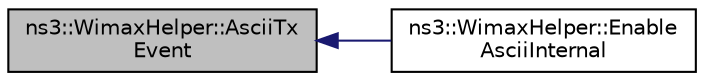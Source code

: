 digraph "ns3::WimaxHelper::AsciiTxEvent"
{
  edge [fontname="Helvetica",fontsize="10",labelfontname="Helvetica",labelfontsize="10"];
  node [fontname="Helvetica",fontsize="10",shape=record];
  rankdir="LR";
  Node1 [label="ns3::WimaxHelper::AsciiTx\lEvent",height=0.2,width=0.4,color="black", fillcolor="grey75", style="filled", fontcolor="black"];
  Node1 -> Node2 [dir="back",color="midnightblue",fontsize="10",style="solid"];
  Node2 [label="ns3::WimaxHelper::Enable\lAsciiInternal",height=0.2,width=0.4,color="black", fillcolor="white", style="filled",URL="$de/d08/classns3_1_1WimaxHelper.html#a17c3c18e993e68328621e3a36d5cc350",tooltip="Enable ascii trace output on the indicated net device. "];
}
